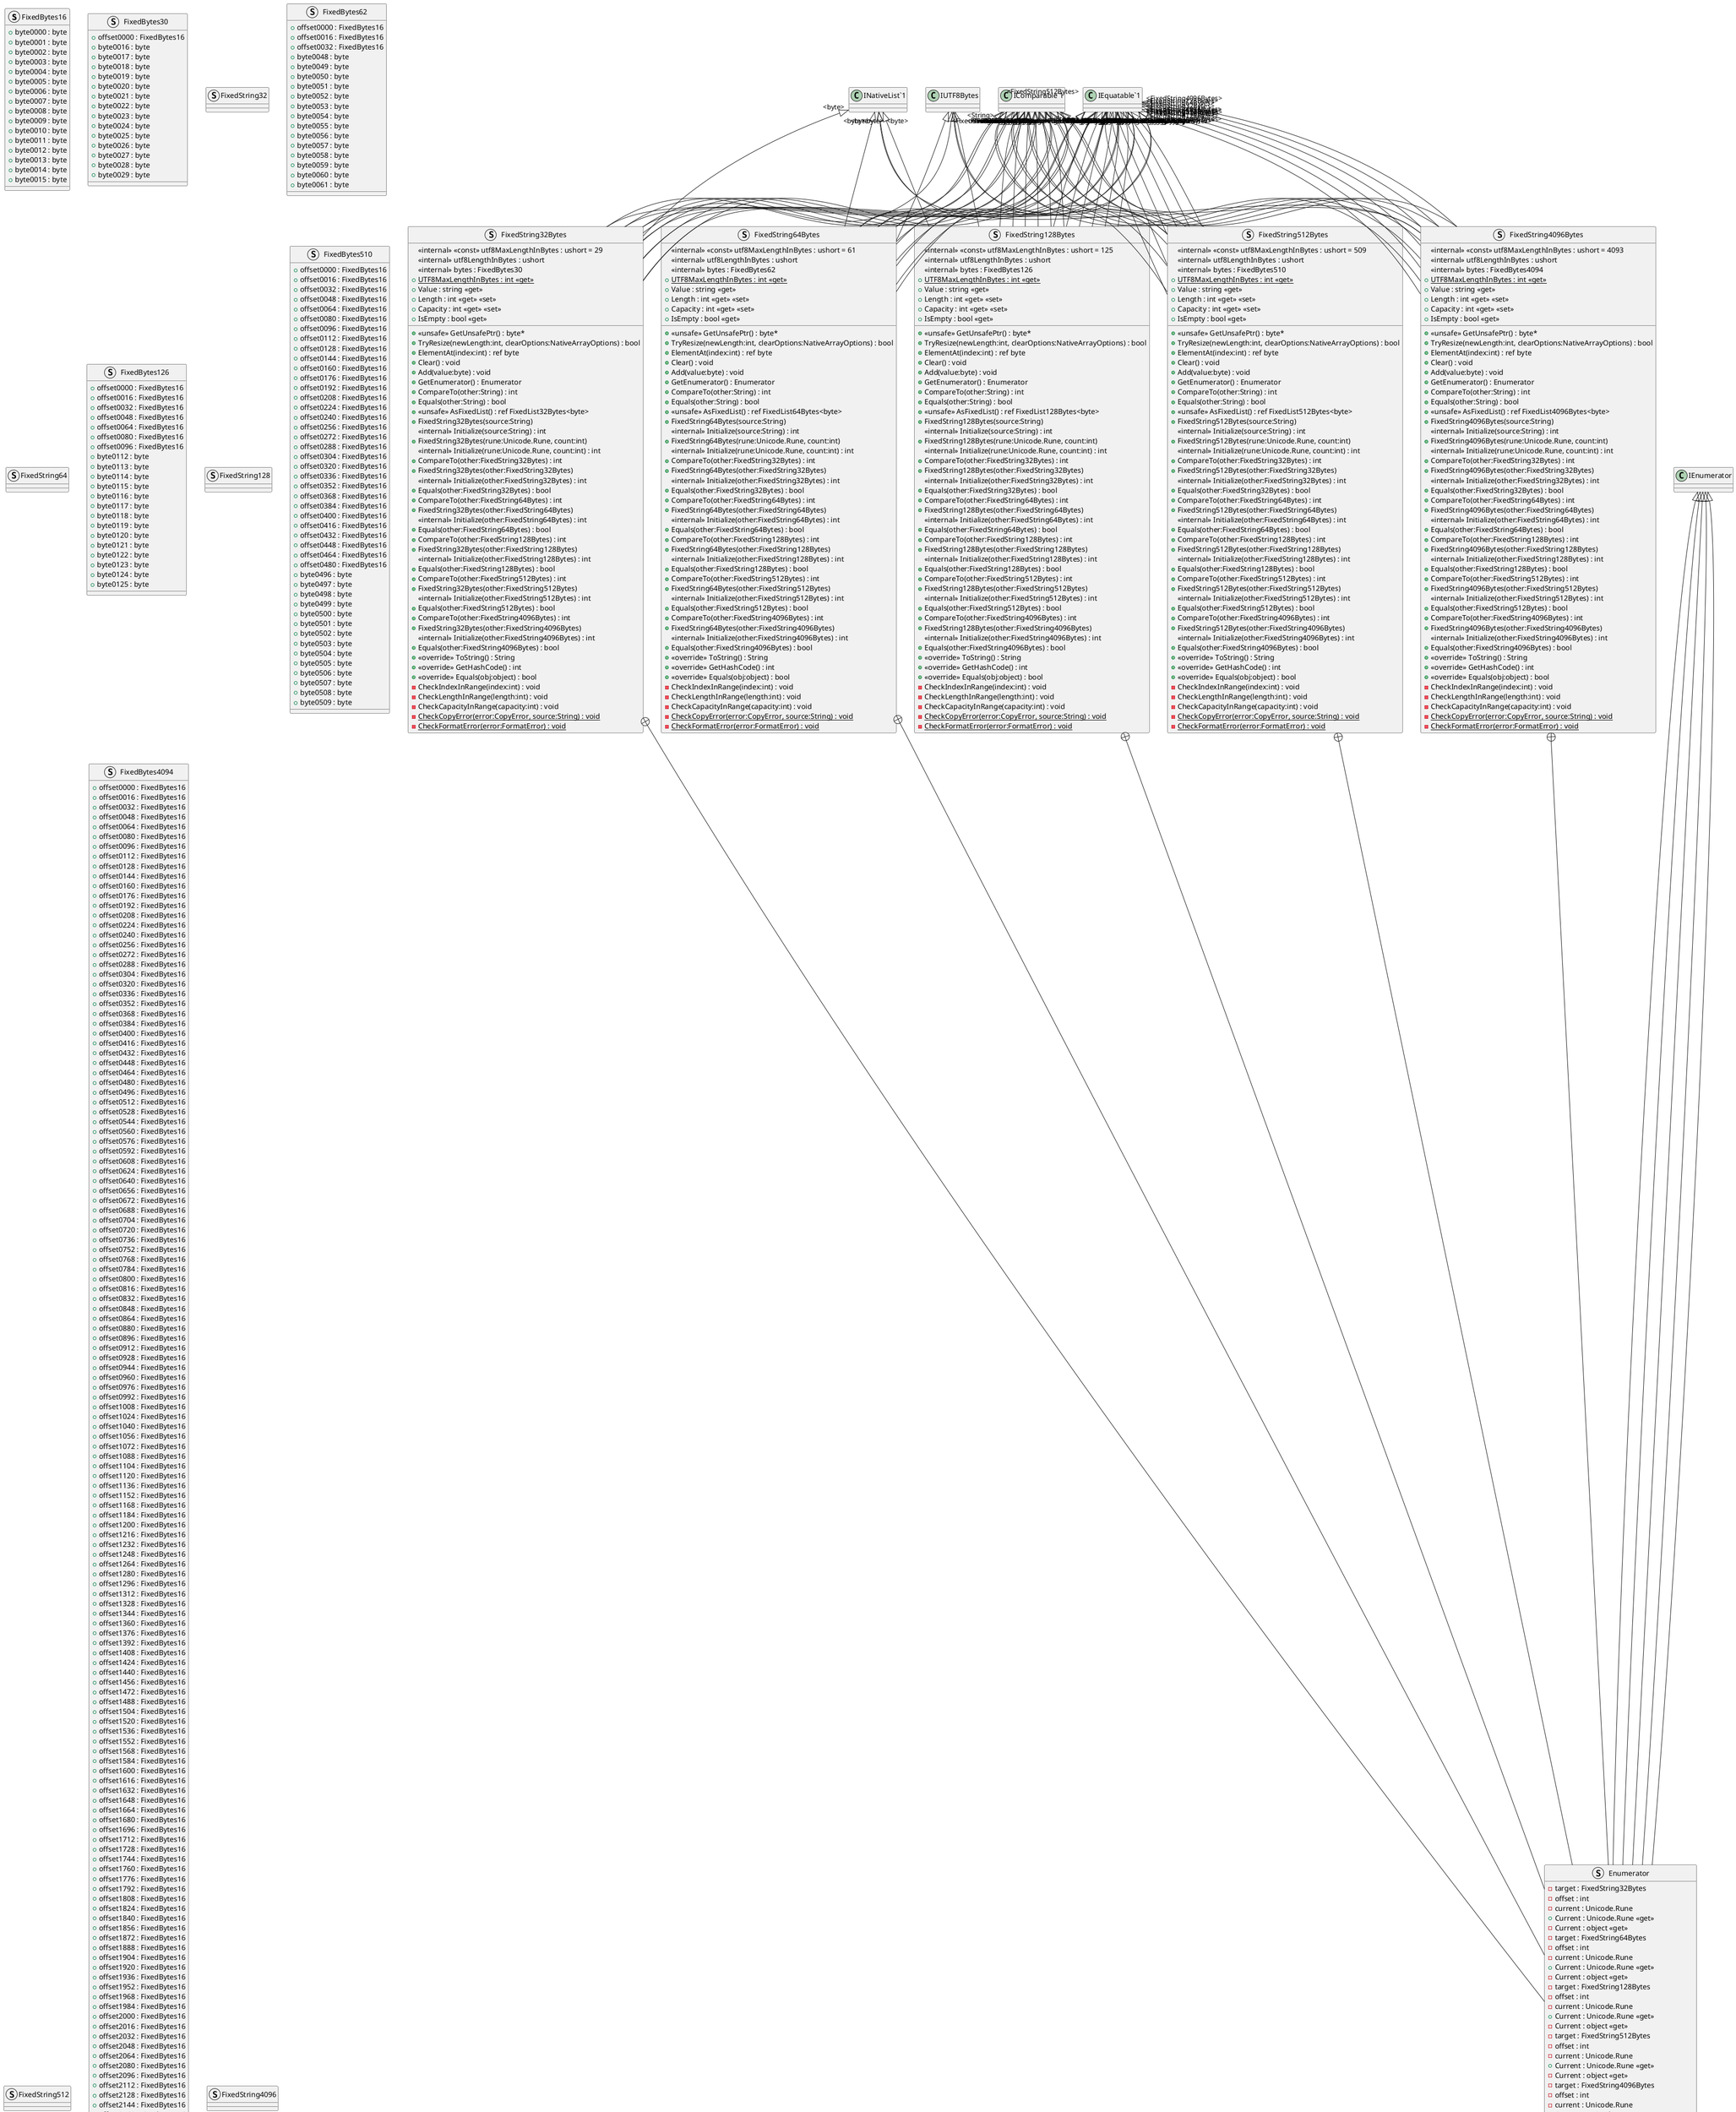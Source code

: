 @startuml
struct FixedBytes16 {
    + byte0000 : byte
    + byte0001 : byte
    + byte0002 : byte
    + byte0003 : byte
    + byte0004 : byte
    + byte0005 : byte
    + byte0006 : byte
    + byte0007 : byte
    + byte0008 : byte
    + byte0009 : byte
    + byte0010 : byte
    + byte0011 : byte
    + byte0012 : byte
    + byte0013 : byte
    + byte0014 : byte
    + byte0015 : byte
}
struct FixedBytes30 {
    + offset0000 : FixedBytes16
    + byte0016 : byte
    + byte0017 : byte
    + byte0018 : byte
    + byte0019 : byte
    + byte0020 : byte
    + byte0021 : byte
    + byte0022 : byte
    + byte0023 : byte
    + byte0024 : byte
    + byte0025 : byte
    + byte0026 : byte
    + byte0027 : byte
    + byte0028 : byte
    + byte0029 : byte
}
struct FixedString32 {
}
struct FixedString32Bytes {
    <<internal>> <<const>> utf8MaxLengthInBytes : ushort = 29
    <<internal>> utf8LengthInBytes : ushort
    <<internal>> bytes : FixedBytes30
    + {static} UTF8MaxLengthInBytes : int <<get>>
    + Value : string <<get>>
    + <<unsafe>> GetUnsafePtr() : byte*
    + Length : int <<get>> <<set>>
    + Capacity : int <<get>> <<set>>
    + TryResize(newLength:int, clearOptions:NativeArrayOptions) : bool
    + IsEmpty : bool <<get>>
    + ElementAt(index:int) : ref byte
    + Clear() : void
    + Add(value:byte) : void
    + GetEnumerator() : Enumerator
    + CompareTo(other:String) : int
    + Equals(other:String) : bool
    + <<unsafe>> AsFixedList() : ref FixedList32Bytes<byte>
    + FixedString32Bytes(source:String)
    <<internal>> Initialize(source:String) : int
    + FixedString32Bytes(rune:Unicode.Rune, count:int)
    <<internal>> Initialize(rune:Unicode.Rune, count:int) : int
    + CompareTo(other:FixedString32Bytes) : int
    + FixedString32Bytes(other:FixedString32Bytes)
    <<internal>> Initialize(other:FixedString32Bytes) : int
    + Equals(other:FixedString32Bytes) : bool
    + CompareTo(other:FixedString64Bytes) : int
    + FixedString32Bytes(other:FixedString64Bytes)
    <<internal>> Initialize(other:FixedString64Bytes) : int
    + Equals(other:FixedString64Bytes) : bool
    + CompareTo(other:FixedString128Bytes) : int
    + FixedString32Bytes(other:FixedString128Bytes)
    <<internal>> Initialize(other:FixedString128Bytes) : int
    + Equals(other:FixedString128Bytes) : bool
    + CompareTo(other:FixedString512Bytes) : int
    + FixedString32Bytes(other:FixedString512Bytes)
    <<internal>> Initialize(other:FixedString512Bytes) : int
    + Equals(other:FixedString512Bytes) : bool
    + CompareTo(other:FixedString4096Bytes) : int
    + FixedString32Bytes(other:FixedString4096Bytes)
    <<internal>> Initialize(other:FixedString4096Bytes) : int
    + Equals(other:FixedString4096Bytes) : bool
    + <<override>> ToString() : String
    + <<override>> GetHashCode() : int
    + <<override>> Equals(obj:object) : bool
    - CheckIndexInRange(index:int) : void
    - CheckLengthInRange(length:int) : void
    - CheckCapacityInRange(capacity:int) : void
    {static} - CheckCopyError(error:CopyError, source:String) : void
    {static} - CheckFormatError(error:FormatError) : void
}
struct FixedBytes62 {
    + offset0000 : FixedBytes16
    + offset0016 : FixedBytes16
    + offset0032 : FixedBytes16
    + byte0048 : byte
    + byte0049 : byte
    + byte0050 : byte
    + byte0051 : byte
    + byte0052 : byte
    + byte0053 : byte
    + byte0054 : byte
    + byte0055 : byte
    + byte0056 : byte
    + byte0057 : byte
    + byte0058 : byte
    + byte0059 : byte
    + byte0060 : byte
    + byte0061 : byte
}
struct FixedString64 {
}
struct FixedString64Bytes {
    <<internal>> <<const>> utf8MaxLengthInBytes : ushort = 61
    <<internal>> utf8LengthInBytes : ushort
    <<internal>> bytes : FixedBytes62
    + {static} UTF8MaxLengthInBytes : int <<get>>
    + Value : string <<get>>
    + <<unsafe>> GetUnsafePtr() : byte*
    + Length : int <<get>> <<set>>
    + Capacity : int <<get>> <<set>>
    + TryResize(newLength:int, clearOptions:NativeArrayOptions) : bool
    + IsEmpty : bool <<get>>
    + ElementAt(index:int) : ref byte
    + Clear() : void
    + Add(value:byte) : void
    + GetEnumerator() : Enumerator
    + CompareTo(other:String) : int
    + Equals(other:String) : bool
    + <<unsafe>> AsFixedList() : ref FixedList64Bytes<byte>
    + FixedString64Bytes(source:String)
    <<internal>> Initialize(source:String) : int
    + FixedString64Bytes(rune:Unicode.Rune, count:int)
    <<internal>> Initialize(rune:Unicode.Rune, count:int) : int
    + CompareTo(other:FixedString32Bytes) : int
    + FixedString64Bytes(other:FixedString32Bytes)
    <<internal>> Initialize(other:FixedString32Bytes) : int
    + Equals(other:FixedString32Bytes) : bool
    + CompareTo(other:FixedString64Bytes) : int
    + FixedString64Bytes(other:FixedString64Bytes)
    <<internal>> Initialize(other:FixedString64Bytes) : int
    + Equals(other:FixedString64Bytes) : bool
    + CompareTo(other:FixedString128Bytes) : int
    + FixedString64Bytes(other:FixedString128Bytes)
    <<internal>> Initialize(other:FixedString128Bytes) : int
    + Equals(other:FixedString128Bytes) : bool
    + CompareTo(other:FixedString512Bytes) : int
    + FixedString64Bytes(other:FixedString512Bytes)
    <<internal>> Initialize(other:FixedString512Bytes) : int
    + Equals(other:FixedString512Bytes) : bool
    + CompareTo(other:FixedString4096Bytes) : int
    + FixedString64Bytes(other:FixedString4096Bytes)
    <<internal>> Initialize(other:FixedString4096Bytes) : int
    + Equals(other:FixedString4096Bytes) : bool
    + <<override>> ToString() : String
    + <<override>> GetHashCode() : int
    + <<override>> Equals(obj:object) : bool
    - CheckIndexInRange(index:int) : void
    - CheckLengthInRange(length:int) : void
    - CheckCapacityInRange(capacity:int) : void
    {static} - CheckCopyError(error:CopyError, source:String) : void
    {static} - CheckFormatError(error:FormatError) : void
}
struct FixedBytes126 {
    + offset0000 : FixedBytes16
    + offset0016 : FixedBytes16
    + offset0032 : FixedBytes16
    + offset0048 : FixedBytes16
    + offset0064 : FixedBytes16
    + offset0080 : FixedBytes16
    + offset0096 : FixedBytes16
    + byte0112 : byte
    + byte0113 : byte
    + byte0114 : byte
    + byte0115 : byte
    + byte0116 : byte
    + byte0117 : byte
    + byte0118 : byte
    + byte0119 : byte
    + byte0120 : byte
    + byte0121 : byte
    + byte0122 : byte
    + byte0123 : byte
    + byte0124 : byte
    + byte0125 : byte
}
struct FixedString128 {
}
struct FixedString128Bytes {
    <<internal>> <<const>> utf8MaxLengthInBytes : ushort = 125
    <<internal>> utf8LengthInBytes : ushort
    <<internal>> bytes : FixedBytes126
    + {static} UTF8MaxLengthInBytes : int <<get>>
    + Value : string <<get>>
    + <<unsafe>> GetUnsafePtr() : byte*
    + Length : int <<get>> <<set>>
    + Capacity : int <<get>> <<set>>
    + TryResize(newLength:int, clearOptions:NativeArrayOptions) : bool
    + IsEmpty : bool <<get>>
    + ElementAt(index:int) : ref byte
    + Clear() : void
    + Add(value:byte) : void
    + GetEnumerator() : Enumerator
    + CompareTo(other:String) : int
    + Equals(other:String) : bool
    + <<unsafe>> AsFixedList() : ref FixedList128Bytes<byte>
    + FixedString128Bytes(source:String)
    <<internal>> Initialize(source:String) : int
    + FixedString128Bytes(rune:Unicode.Rune, count:int)
    <<internal>> Initialize(rune:Unicode.Rune, count:int) : int
    + CompareTo(other:FixedString32Bytes) : int
    + FixedString128Bytes(other:FixedString32Bytes)
    <<internal>> Initialize(other:FixedString32Bytes) : int
    + Equals(other:FixedString32Bytes) : bool
    + CompareTo(other:FixedString64Bytes) : int
    + FixedString128Bytes(other:FixedString64Bytes)
    <<internal>> Initialize(other:FixedString64Bytes) : int
    + Equals(other:FixedString64Bytes) : bool
    + CompareTo(other:FixedString128Bytes) : int
    + FixedString128Bytes(other:FixedString128Bytes)
    <<internal>> Initialize(other:FixedString128Bytes) : int
    + Equals(other:FixedString128Bytes) : bool
    + CompareTo(other:FixedString512Bytes) : int
    + FixedString128Bytes(other:FixedString512Bytes)
    <<internal>> Initialize(other:FixedString512Bytes) : int
    + Equals(other:FixedString512Bytes) : bool
    + CompareTo(other:FixedString4096Bytes) : int
    + FixedString128Bytes(other:FixedString4096Bytes)
    <<internal>> Initialize(other:FixedString4096Bytes) : int
    + Equals(other:FixedString4096Bytes) : bool
    + <<override>> ToString() : String
    + <<override>> GetHashCode() : int
    + <<override>> Equals(obj:object) : bool
    - CheckIndexInRange(index:int) : void
    - CheckLengthInRange(length:int) : void
    - CheckCapacityInRange(capacity:int) : void
    {static} - CheckCopyError(error:CopyError, source:String) : void
    {static} - CheckFormatError(error:FormatError) : void
}
struct FixedBytes510 {
    + offset0000 : FixedBytes16
    + offset0016 : FixedBytes16
    + offset0032 : FixedBytes16
    + offset0048 : FixedBytes16
    + offset0064 : FixedBytes16
    + offset0080 : FixedBytes16
    + offset0096 : FixedBytes16
    + offset0112 : FixedBytes16
    + offset0128 : FixedBytes16
    + offset0144 : FixedBytes16
    + offset0160 : FixedBytes16
    + offset0176 : FixedBytes16
    + offset0192 : FixedBytes16
    + offset0208 : FixedBytes16
    + offset0224 : FixedBytes16
    + offset0240 : FixedBytes16
    + offset0256 : FixedBytes16
    + offset0272 : FixedBytes16
    + offset0288 : FixedBytes16
    + offset0304 : FixedBytes16
    + offset0320 : FixedBytes16
    + offset0336 : FixedBytes16
    + offset0352 : FixedBytes16
    + offset0368 : FixedBytes16
    + offset0384 : FixedBytes16
    + offset0400 : FixedBytes16
    + offset0416 : FixedBytes16
    + offset0432 : FixedBytes16
    + offset0448 : FixedBytes16
    + offset0464 : FixedBytes16
    + offset0480 : FixedBytes16
    + byte0496 : byte
    + byte0497 : byte
    + byte0498 : byte
    + byte0499 : byte
    + byte0500 : byte
    + byte0501 : byte
    + byte0502 : byte
    + byte0503 : byte
    + byte0504 : byte
    + byte0505 : byte
    + byte0506 : byte
    + byte0507 : byte
    + byte0508 : byte
    + byte0509 : byte
}
struct FixedString512 {
}
struct FixedString512Bytes {
    <<internal>> <<const>> utf8MaxLengthInBytes : ushort = 509
    <<internal>> utf8LengthInBytes : ushort
    <<internal>> bytes : FixedBytes510
    + {static} UTF8MaxLengthInBytes : int <<get>>
    + Value : string <<get>>
    + <<unsafe>> GetUnsafePtr() : byte*
    + Length : int <<get>> <<set>>
    + Capacity : int <<get>> <<set>>
    + TryResize(newLength:int, clearOptions:NativeArrayOptions) : bool
    + IsEmpty : bool <<get>>
    + ElementAt(index:int) : ref byte
    + Clear() : void
    + Add(value:byte) : void
    + GetEnumerator() : Enumerator
    + CompareTo(other:String) : int
    + Equals(other:String) : bool
    + <<unsafe>> AsFixedList() : ref FixedList512Bytes<byte>
    + FixedString512Bytes(source:String)
    <<internal>> Initialize(source:String) : int
    + FixedString512Bytes(rune:Unicode.Rune, count:int)
    <<internal>> Initialize(rune:Unicode.Rune, count:int) : int
    + CompareTo(other:FixedString32Bytes) : int
    + FixedString512Bytes(other:FixedString32Bytes)
    <<internal>> Initialize(other:FixedString32Bytes) : int
    + Equals(other:FixedString32Bytes) : bool
    + CompareTo(other:FixedString64Bytes) : int
    + FixedString512Bytes(other:FixedString64Bytes)
    <<internal>> Initialize(other:FixedString64Bytes) : int
    + Equals(other:FixedString64Bytes) : bool
    + CompareTo(other:FixedString128Bytes) : int
    + FixedString512Bytes(other:FixedString128Bytes)
    <<internal>> Initialize(other:FixedString128Bytes) : int
    + Equals(other:FixedString128Bytes) : bool
    + CompareTo(other:FixedString512Bytes) : int
    + FixedString512Bytes(other:FixedString512Bytes)
    <<internal>> Initialize(other:FixedString512Bytes) : int
    + Equals(other:FixedString512Bytes) : bool
    + CompareTo(other:FixedString4096Bytes) : int
    + FixedString512Bytes(other:FixedString4096Bytes)
    <<internal>> Initialize(other:FixedString4096Bytes) : int
    + Equals(other:FixedString4096Bytes) : bool
    + <<override>> ToString() : String
    + <<override>> GetHashCode() : int
    + <<override>> Equals(obj:object) : bool
    - CheckIndexInRange(index:int) : void
    - CheckLengthInRange(length:int) : void
    - CheckCapacityInRange(capacity:int) : void
    {static} - CheckCopyError(error:CopyError, source:String) : void
    {static} - CheckFormatError(error:FormatError) : void
}
struct FixedBytes4094 {
    + offset0000 : FixedBytes16
    + offset0016 : FixedBytes16
    + offset0032 : FixedBytes16
    + offset0048 : FixedBytes16
    + offset0064 : FixedBytes16
    + offset0080 : FixedBytes16
    + offset0096 : FixedBytes16
    + offset0112 : FixedBytes16
    + offset0128 : FixedBytes16
    + offset0144 : FixedBytes16
    + offset0160 : FixedBytes16
    + offset0176 : FixedBytes16
    + offset0192 : FixedBytes16
    + offset0208 : FixedBytes16
    + offset0224 : FixedBytes16
    + offset0240 : FixedBytes16
    + offset0256 : FixedBytes16
    + offset0272 : FixedBytes16
    + offset0288 : FixedBytes16
    + offset0304 : FixedBytes16
    + offset0320 : FixedBytes16
    + offset0336 : FixedBytes16
    + offset0352 : FixedBytes16
    + offset0368 : FixedBytes16
    + offset0384 : FixedBytes16
    + offset0400 : FixedBytes16
    + offset0416 : FixedBytes16
    + offset0432 : FixedBytes16
    + offset0448 : FixedBytes16
    + offset0464 : FixedBytes16
    + offset0480 : FixedBytes16
    + offset0496 : FixedBytes16
    + offset0512 : FixedBytes16
    + offset0528 : FixedBytes16
    + offset0544 : FixedBytes16
    + offset0560 : FixedBytes16
    + offset0576 : FixedBytes16
    + offset0592 : FixedBytes16
    + offset0608 : FixedBytes16
    + offset0624 : FixedBytes16
    + offset0640 : FixedBytes16
    + offset0656 : FixedBytes16
    + offset0672 : FixedBytes16
    + offset0688 : FixedBytes16
    + offset0704 : FixedBytes16
    + offset0720 : FixedBytes16
    + offset0736 : FixedBytes16
    + offset0752 : FixedBytes16
    + offset0768 : FixedBytes16
    + offset0784 : FixedBytes16
    + offset0800 : FixedBytes16
    + offset0816 : FixedBytes16
    + offset0832 : FixedBytes16
    + offset0848 : FixedBytes16
    + offset0864 : FixedBytes16
    + offset0880 : FixedBytes16
    + offset0896 : FixedBytes16
    + offset0912 : FixedBytes16
    + offset0928 : FixedBytes16
    + offset0944 : FixedBytes16
    + offset0960 : FixedBytes16
    + offset0976 : FixedBytes16
    + offset0992 : FixedBytes16
    + offset1008 : FixedBytes16
    + offset1024 : FixedBytes16
    + offset1040 : FixedBytes16
    + offset1056 : FixedBytes16
    + offset1072 : FixedBytes16
    + offset1088 : FixedBytes16
    + offset1104 : FixedBytes16
    + offset1120 : FixedBytes16
    + offset1136 : FixedBytes16
    + offset1152 : FixedBytes16
    + offset1168 : FixedBytes16
    + offset1184 : FixedBytes16
    + offset1200 : FixedBytes16
    + offset1216 : FixedBytes16
    + offset1232 : FixedBytes16
    + offset1248 : FixedBytes16
    + offset1264 : FixedBytes16
    + offset1280 : FixedBytes16
    + offset1296 : FixedBytes16
    + offset1312 : FixedBytes16
    + offset1328 : FixedBytes16
    + offset1344 : FixedBytes16
    + offset1360 : FixedBytes16
    + offset1376 : FixedBytes16
    + offset1392 : FixedBytes16
    + offset1408 : FixedBytes16
    + offset1424 : FixedBytes16
    + offset1440 : FixedBytes16
    + offset1456 : FixedBytes16
    + offset1472 : FixedBytes16
    + offset1488 : FixedBytes16
    + offset1504 : FixedBytes16
    + offset1520 : FixedBytes16
    + offset1536 : FixedBytes16
    + offset1552 : FixedBytes16
    + offset1568 : FixedBytes16
    + offset1584 : FixedBytes16
    + offset1600 : FixedBytes16
    + offset1616 : FixedBytes16
    + offset1632 : FixedBytes16
    + offset1648 : FixedBytes16
    + offset1664 : FixedBytes16
    + offset1680 : FixedBytes16
    + offset1696 : FixedBytes16
    + offset1712 : FixedBytes16
    + offset1728 : FixedBytes16
    + offset1744 : FixedBytes16
    + offset1760 : FixedBytes16
    + offset1776 : FixedBytes16
    + offset1792 : FixedBytes16
    + offset1808 : FixedBytes16
    + offset1824 : FixedBytes16
    + offset1840 : FixedBytes16
    + offset1856 : FixedBytes16
    + offset1872 : FixedBytes16
    + offset1888 : FixedBytes16
    + offset1904 : FixedBytes16
    + offset1920 : FixedBytes16
    + offset1936 : FixedBytes16
    + offset1952 : FixedBytes16
    + offset1968 : FixedBytes16
    + offset1984 : FixedBytes16
    + offset2000 : FixedBytes16
    + offset2016 : FixedBytes16
    + offset2032 : FixedBytes16
    + offset2048 : FixedBytes16
    + offset2064 : FixedBytes16
    + offset2080 : FixedBytes16
    + offset2096 : FixedBytes16
    + offset2112 : FixedBytes16
    + offset2128 : FixedBytes16
    + offset2144 : FixedBytes16
    + offset2160 : FixedBytes16
    + offset2176 : FixedBytes16
    + offset2192 : FixedBytes16
    + offset2208 : FixedBytes16
    + offset2224 : FixedBytes16
    + offset2240 : FixedBytes16
    + offset2256 : FixedBytes16
    + offset2272 : FixedBytes16
    + offset2288 : FixedBytes16
    + offset2304 : FixedBytes16
    + offset2320 : FixedBytes16
    + offset2336 : FixedBytes16
    + offset2352 : FixedBytes16
    + offset2368 : FixedBytes16
    + offset2384 : FixedBytes16
    + offset2400 : FixedBytes16
    + offset2416 : FixedBytes16
    + offset2432 : FixedBytes16
    + offset2448 : FixedBytes16
    + offset2464 : FixedBytes16
    + offset2480 : FixedBytes16
    + offset2496 : FixedBytes16
    + offset2512 : FixedBytes16
    + offset2528 : FixedBytes16
    + offset2544 : FixedBytes16
    + offset2560 : FixedBytes16
    + offset2576 : FixedBytes16
    + offset2592 : FixedBytes16
    + offset2608 : FixedBytes16
    + offset2624 : FixedBytes16
    + offset2640 : FixedBytes16
    + offset2656 : FixedBytes16
    + offset2672 : FixedBytes16
    + offset2688 : FixedBytes16
    + offset2704 : FixedBytes16
    + offset2720 : FixedBytes16
    + offset2736 : FixedBytes16
    + offset2752 : FixedBytes16
    + offset2768 : FixedBytes16
    + offset2784 : FixedBytes16
    + offset2800 : FixedBytes16
    + offset2816 : FixedBytes16
    + offset2832 : FixedBytes16
    + offset2848 : FixedBytes16
    + offset2864 : FixedBytes16
    + offset2880 : FixedBytes16
    + offset2896 : FixedBytes16
    + offset2912 : FixedBytes16
    + offset2928 : FixedBytes16
    + offset2944 : FixedBytes16
    + offset2960 : FixedBytes16
    + offset2976 : FixedBytes16
    + offset2992 : FixedBytes16
    + offset3008 : FixedBytes16
    + offset3024 : FixedBytes16
    + offset3040 : FixedBytes16
    + offset3056 : FixedBytes16
    + offset3072 : FixedBytes16
    + offset3088 : FixedBytes16
    + offset3104 : FixedBytes16
    + offset3120 : FixedBytes16
    + offset3136 : FixedBytes16
    + offset3152 : FixedBytes16
    + offset3168 : FixedBytes16
    + offset3184 : FixedBytes16
    + offset3200 : FixedBytes16
    + offset3216 : FixedBytes16
    + offset3232 : FixedBytes16
    + offset3248 : FixedBytes16
    + offset3264 : FixedBytes16
    + offset3280 : FixedBytes16
    + offset3296 : FixedBytes16
    + offset3312 : FixedBytes16
    + offset3328 : FixedBytes16
    + offset3344 : FixedBytes16
    + offset3360 : FixedBytes16
    + offset3376 : FixedBytes16
    + offset3392 : FixedBytes16
    + offset3408 : FixedBytes16
    + offset3424 : FixedBytes16
    + offset3440 : FixedBytes16
    + offset3456 : FixedBytes16
    + offset3472 : FixedBytes16
    + offset3488 : FixedBytes16
    + offset3504 : FixedBytes16
    + offset3520 : FixedBytes16
    + offset3536 : FixedBytes16
    + offset3552 : FixedBytes16
    + offset3568 : FixedBytes16
    + offset3584 : FixedBytes16
    + offset3600 : FixedBytes16
    + offset3616 : FixedBytes16
    + offset3632 : FixedBytes16
    + offset3648 : FixedBytes16
    + offset3664 : FixedBytes16
    + offset3680 : FixedBytes16
    + offset3696 : FixedBytes16
    + offset3712 : FixedBytes16
    + offset3728 : FixedBytes16
    + offset3744 : FixedBytes16
    + offset3760 : FixedBytes16
    + offset3776 : FixedBytes16
    + offset3792 : FixedBytes16
    + offset3808 : FixedBytes16
    + offset3824 : FixedBytes16
    + offset3840 : FixedBytes16
    + offset3856 : FixedBytes16
    + offset3872 : FixedBytes16
    + offset3888 : FixedBytes16
    + offset3904 : FixedBytes16
    + offset3920 : FixedBytes16
    + offset3936 : FixedBytes16
    + offset3952 : FixedBytes16
    + offset3968 : FixedBytes16
    + offset3984 : FixedBytes16
    + offset4000 : FixedBytes16
    + offset4016 : FixedBytes16
    + offset4032 : FixedBytes16
    + offset4048 : FixedBytes16
    + offset4064 : FixedBytes16
    + byte4080 : byte
    + byte4081 : byte
    + byte4082 : byte
    + byte4083 : byte
    + byte4084 : byte
    + byte4085 : byte
    + byte4086 : byte
    + byte4087 : byte
    + byte4088 : byte
    + byte4089 : byte
    + byte4090 : byte
    + byte4091 : byte
    + byte4092 : byte
    + byte4093 : byte
}
struct FixedString4096 {
}
struct FixedString4096Bytes {
    <<internal>> <<const>> utf8MaxLengthInBytes : ushort = 4093
    <<internal>> utf8LengthInBytes : ushort
    <<internal>> bytes : FixedBytes4094
    + {static} UTF8MaxLengthInBytes : int <<get>>
    + Value : string <<get>>
    + <<unsafe>> GetUnsafePtr() : byte*
    + Length : int <<get>> <<set>>
    + Capacity : int <<get>> <<set>>
    + TryResize(newLength:int, clearOptions:NativeArrayOptions) : bool
    + IsEmpty : bool <<get>>
    + ElementAt(index:int) : ref byte
    + Clear() : void
    + Add(value:byte) : void
    + GetEnumerator() : Enumerator
    + CompareTo(other:String) : int
    + Equals(other:String) : bool
    + <<unsafe>> AsFixedList() : ref FixedList4096Bytes<byte>
    + FixedString4096Bytes(source:String)
    <<internal>> Initialize(source:String) : int
    + FixedString4096Bytes(rune:Unicode.Rune, count:int)
    <<internal>> Initialize(rune:Unicode.Rune, count:int) : int
    + CompareTo(other:FixedString32Bytes) : int
    + FixedString4096Bytes(other:FixedString32Bytes)
    <<internal>> Initialize(other:FixedString32Bytes) : int
    + Equals(other:FixedString32Bytes) : bool
    + CompareTo(other:FixedString64Bytes) : int
    + FixedString4096Bytes(other:FixedString64Bytes)
    <<internal>> Initialize(other:FixedString64Bytes) : int
    + Equals(other:FixedString64Bytes) : bool
    + CompareTo(other:FixedString128Bytes) : int
    + FixedString4096Bytes(other:FixedString128Bytes)
    <<internal>> Initialize(other:FixedString128Bytes) : int
    + Equals(other:FixedString128Bytes) : bool
    + CompareTo(other:FixedString512Bytes) : int
    + FixedString4096Bytes(other:FixedString512Bytes)
    <<internal>> Initialize(other:FixedString512Bytes) : int
    + Equals(other:FixedString512Bytes) : bool
    + CompareTo(other:FixedString4096Bytes) : int
    + FixedString4096Bytes(other:FixedString4096Bytes)
    <<internal>> Initialize(other:FixedString4096Bytes) : int
    + Equals(other:FixedString4096Bytes) : bool
    + <<override>> ToString() : String
    + <<override>> GetHashCode() : int
    + <<override>> Equals(obj:object) : bool
    - CheckIndexInRange(index:int) : void
    - CheckLengthInRange(length:int) : void
    - CheckCapacityInRange(capacity:int) : void
    {static} - CheckCopyError(error:CopyError, source:String) : void
    {static} - CheckFormatError(error:FormatError) : void
}
struct Enumerator {
    - target : FixedString32Bytes
    - offset : int
    - current : Unicode.Rune
    + Enumerator(other:FixedString32Bytes)
    + Dispose() : void
    + MoveNext() : bool
    + Reset() : void
    + Current : Unicode.Rune <<get>>
    - Current : object <<get>>
}
struct Enumerator {
    - target : FixedString64Bytes
    - offset : int
    - current : Unicode.Rune
    + Enumerator(other:FixedString64Bytes)
    + Dispose() : void
    + MoveNext() : bool
    + Reset() : void
    + Current : Unicode.Rune <<get>>
    - Current : object <<get>>
}
struct Enumerator {
    - target : FixedString128Bytes
    - offset : int
    - current : Unicode.Rune
    + Enumerator(other:FixedString128Bytes)
    + Dispose() : void
    + MoveNext() : bool
    + Reset() : void
    + Current : Unicode.Rune <<get>>
    - Current : object <<get>>
}
struct Enumerator {
    - target : FixedString512Bytes
    - offset : int
    - current : Unicode.Rune
    + Enumerator(other:FixedString512Bytes)
    + Dispose() : void
    + MoveNext() : bool
    + Reset() : void
    + Current : Unicode.Rune <<get>>
    - Current : object <<get>>
}
struct Enumerator {
    - target : FixedString4096Bytes
    - offset : int
    - current : Unicode.Rune
    + Enumerator(other:FixedString4096Bytes)
    + Dispose() : void
    + MoveNext() : bool
    + Reset() : void
    + Current : Unicode.Rune <<get>>
    - Current : object <<get>>
}
"INativeList`1" "<byte>" <|-- FixedString32Bytes
IUTF8Bytes <|-- FixedString32Bytes
"IComparable`1" "<String>" <|-- FixedString32Bytes
"IEquatable`1" "<String>" <|-- FixedString32Bytes
"IComparable`1" "<FixedString32Bytes>" <|-- FixedString32Bytes
"IEquatable`1" "<FixedString32Bytes>" <|-- FixedString32Bytes
"IComparable`1" "<FixedString64Bytes>" <|-- FixedString32Bytes
"IEquatable`1" "<FixedString64Bytes>" <|-- FixedString32Bytes
"IComparable`1" "<FixedString128Bytes>" <|-- FixedString32Bytes
"IEquatable`1" "<FixedString128Bytes>" <|-- FixedString32Bytes
"IComparable`1" "<FixedString512Bytes>" <|-- FixedString32Bytes
"IEquatable`1" "<FixedString512Bytes>" <|-- FixedString32Bytes
"IComparable`1" "<FixedString4096Bytes>" <|-- FixedString32Bytes
"IEquatable`1" "<FixedString4096Bytes>" <|-- FixedString32Bytes
"INativeList`1" "<byte>" <|-- FixedString64Bytes
IUTF8Bytes <|-- FixedString64Bytes
"IComparable`1" "<String>" <|-- FixedString64Bytes
"IEquatable`1" "<String>" <|-- FixedString64Bytes
"IComparable`1" "<FixedString32Bytes>" <|-- FixedString64Bytes
"IEquatable`1" "<FixedString32Bytes>" <|-- FixedString64Bytes
"IComparable`1" "<FixedString64Bytes>" <|-- FixedString64Bytes
"IEquatable`1" "<FixedString64Bytes>" <|-- FixedString64Bytes
"IComparable`1" "<FixedString128Bytes>" <|-- FixedString64Bytes
"IEquatable`1" "<FixedString128Bytes>" <|-- FixedString64Bytes
"IComparable`1" "<FixedString512Bytes>" <|-- FixedString64Bytes
"IEquatable`1" "<FixedString512Bytes>" <|-- FixedString64Bytes
"IComparable`1" "<FixedString4096Bytes>" <|-- FixedString64Bytes
"IEquatable`1" "<FixedString4096Bytes>" <|-- FixedString64Bytes
"INativeList`1" "<byte>" <|-- FixedString128Bytes
IUTF8Bytes <|-- FixedString128Bytes
"IComparable`1" "<String>" <|-- FixedString128Bytes
"IEquatable`1" "<String>" <|-- FixedString128Bytes
"IComparable`1" "<FixedString32Bytes>" <|-- FixedString128Bytes
"IEquatable`1" "<FixedString32Bytes>" <|-- FixedString128Bytes
"IComparable`1" "<FixedString64Bytes>" <|-- FixedString128Bytes
"IEquatable`1" "<FixedString64Bytes>" <|-- FixedString128Bytes
"IComparable`1" "<FixedString128Bytes>" <|-- FixedString128Bytes
"IEquatable`1" "<FixedString128Bytes>" <|-- FixedString128Bytes
"IComparable`1" "<FixedString512Bytes>" <|-- FixedString128Bytes
"IEquatable`1" "<FixedString512Bytes>" <|-- FixedString128Bytes
"IComparable`1" "<FixedString4096Bytes>" <|-- FixedString128Bytes
"IEquatable`1" "<FixedString4096Bytes>" <|-- FixedString128Bytes
"INativeList`1" "<byte>" <|-- FixedString512Bytes
IUTF8Bytes <|-- FixedString512Bytes
"IComparable`1" "<String>" <|-- FixedString512Bytes
"IEquatable`1" "<String>" <|-- FixedString512Bytes
"IComparable`1" "<FixedString32Bytes>" <|-- FixedString512Bytes
"IEquatable`1" "<FixedString32Bytes>" <|-- FixedString512Bytes
"IComparable`1" "<FixedString64Bytes>" <|-- FixedString512Bytes
"IEquatable`1" "<FixedString64Bytes>" <|-- FixedString512Bytes
"IComparable`1" "<FixedString128Bytes>" <|-- FixedString512Bytes
"IEquatable`1" "<FixedString128Bytes>" <|-- FixedString512Bytes
"IComparable`1" "<FixedString512Bytes>" <|-- FixedString512Bytes
"IEquatable`1" "<FixedString512Bytes>" <|-- FixedString512Bytes
"IComparable`1" "<FixedString4096Bytes>" <|-- FixedString512Bytes
"IEquatable`1" "<FixedString4096Bytes>" <|-- FixedString512Bytes
"INativeList`1" "<byte>" <|-- FixedString4096Bytes
IUTF8Bytes <|-- FixedString4096Bytes
"IComparable`1" "<String>" <|-- FixedString4096Bytes
"IEquatable`1" "<String>" <|-- FixedString4096Bytes
"IComparable`1" "<FixedString32Bytes>" <|-- FixedString4096Bytes
"IEquatable`1" "<FixedString32Bytes>" <|-- FixedString4096Bytes
"IComparable`1" "<FixedString64Bytes>" <|-- FixedString4096Bytes
"IEquatable`1" "<FixedString64Bytes>" <|-- FixedString4096Bytes
"IComparable`1" "<FixedString128Bytes>" <|-- FixedString4096Bytes
"IEquatable`1" "<FixedString128Bytes>" <|-- FixedString4096Bytes
"IComparable`1" "<FixedString512Bytes>" <|-- FixedString4096Bytes
"IEquatable`1" "<FixedString512Bytes>" <|-- FixedString4096Bytes
"IComparable`1" "<FixedString4096Bytes>" <|-- FixedString4096Bytes
"IEquatable`1" "<FixedString4096Bytes>" <|-- FixedString4096Bytes
FixedString32Bytes +-- Enumerator
IEnumerator <|-- Enumerator
FixedString64Bytes +-- Enumerator
IEnumerator <|-- Enumerator
FixedString128Bytes +-- Enumerator
IEnumerator <|-- Enumerator
FixedString512Bytes +-- Enumerator
IEnumerator <|-- Enumerator
FixedString4096Bytes +-- Enumerator
IEnumerator <|-- Enumerator
@enduml
